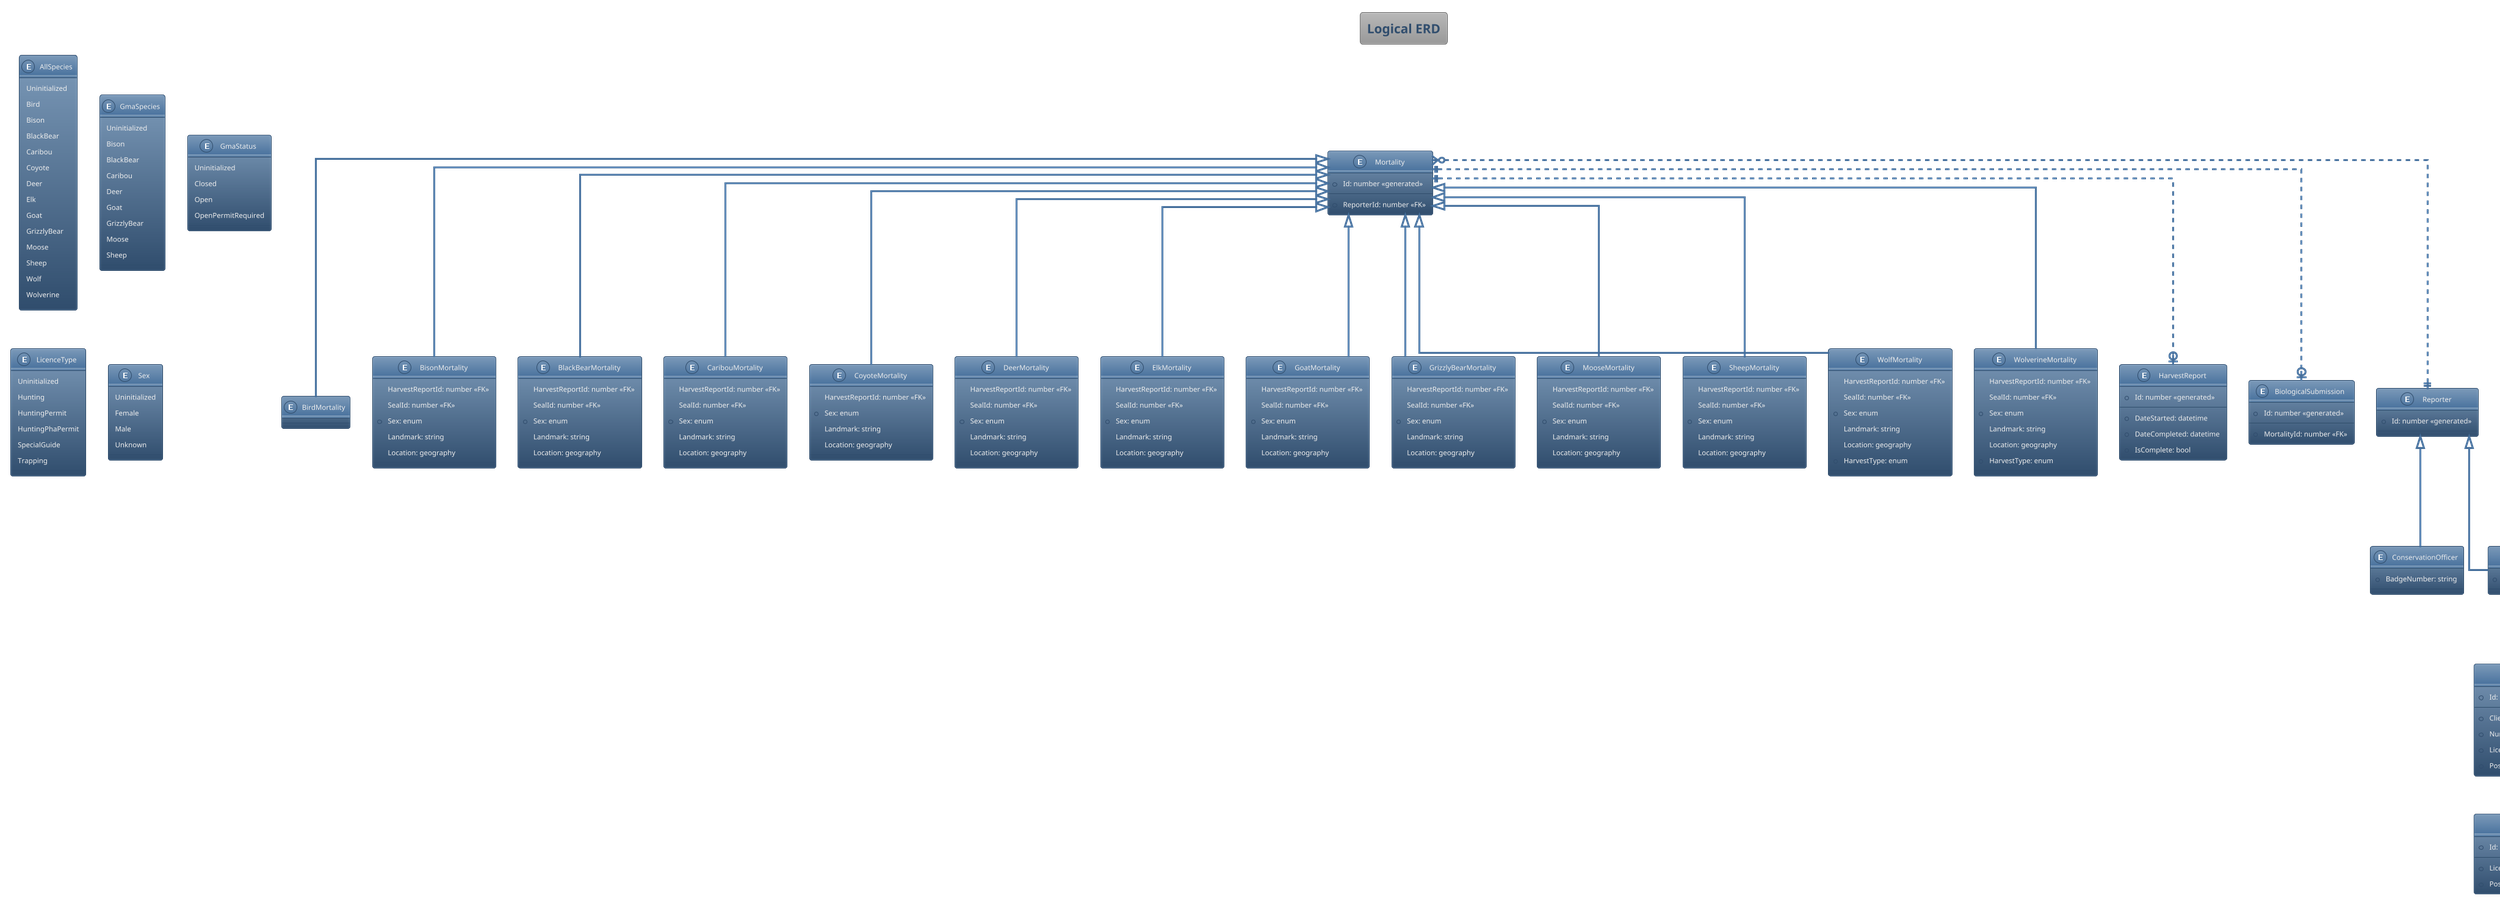 @startuml logical-erd
!theme spacelab
title Logical ERD

' avoid problems with angled crows feet
skinparam linetype ortho

' Entities

entity "HarvestReport" as harvest_report {
    *Id: number <<generated>>
    --
    *DateStarted: datetime
    *DateCompleted: datetime
    *IsComplete: bool
}

together {
    entity "Mortality" as mortality {
        *Id: number <<generated>>
        --
        *ReporterId: number <<FK>>
    }
    entity "BirdMortality" as bird_mortality {
    }
    entity "BisonMortality" as bison_mortality {
        HarvestReportId: number <<FK>>
        SealId: number <<FK>>
        *Sex: enum
        Landmark: string
        Location: geography
    }
    entity "BlackBearMortality" as black_bear_mortality {
        HarvestReportId: number <<FK>>
        SealId: number <<FK>>
        *Sex: enum
        Landmark: string
        Location: geography
    }
    entity "CaribouMortality" as caribou_mortality {
        HarvestReportId: number <<FK>>
        SealId: number <<FK>>
        *Sex: enum
        Landmark: string
        Location: geography
    }
    entity "CoyoteMortality" as coyote_mortality {
        HarvestReportId: number <<FK>>
        *Sex: enum
        Landmark: string
        Location: geography
    }
    entity "DeerMortality" as deer_mortality {
        HarvestReportId: number <<FK>>
        SealId: number <<FK>>
        *Sex: enum
        Landmark: string
        Location: geography
    }
    entity "ElkMortality" as elk_mortality {
        HarvestReportId: number <<FK>>
        SealId: number <<FK>>
        *Sex: enum
        Landmark: string
        Location: geography
    }
    entity "GoatMortality" as goat_mortality {
        HarvestReportId: number <<FK>>
        SealId: number <<FK>>
        *Sex: enum
        Landmark: string
        Location: geography
    }
    entity "GrizzlyBearMortality" as grizzly_bear_mortality {
        HarvestReportId: number <<FK>>
        SealId: number <<FK>>
        *Sex: enum
        Landmark: string
        Location: geography
    }
    entity "MooseMortality" as moose_mortality {
        HarvestReportId: number <<FK>>
        SealId: number <<FK>>
        *Sex: enum
        Landmark: string
        Location: geography
    }
    entity "SheepMortality" as sheep_mortality {
        HarvestReportId: number <<FK>>
        SealId: number <<FK>>
        *Sex: enum
        Landmark: string
        Location: geography
    }
    entity "WolfMortality" as wolf_mortality {
        HarvestReportId: number <<FK>>
        SealId: number <<FK>>
        *Sex: enum
        Landmark: string
        Location: geography
        *HarvestType: enum
    }
    entity "WolverineMortality" as wolverine_mortality {
        HarvestReportId: number <<FK>>
        SealId: number <<FK>>
        *Sex: enum
        Landmark: string
        Location: geography
        *HarvestType: enum
    }
}

entity "BiologicalSubmission" as biological_submission {
    *Id: number <<generated>>
    --
    *MortalityId: number <<FK>>
}

together {
    entity "Reporter" as reporter {
    *Id: number <<generated>>
    }
    
    entity "ConservationOfficer" as conservation_officer {
    *BadgeNumber: string
    }

    together {
        entity "Client" as client {
        *EnvClientId: string
        }

        entity "Licence" as licence {
            *Id: number <<generated>>
            --
            *ClientId: number <<FK>>
            *Number: string
            *LicenceType: enum
            *PosseId: number <<shadow>>
        }

        entity "Seal" as seal {
            *Id: number <<generated>>
            --
            *LicenceId: number <<FK>>
            *PosseId: number <<shadow>>
        }
    }
}

entity "GameManagementArea" as game_management_area {
    *Id: number <<generated>>
    --
    *Zone: string
    *Subzone: string
    Area: string <<computed>>
}

entity "GameManagementAreaSpecies" as game_management_area_species {
    *Id: number <<generated>>
    --
    *GameManagementAreaId: number <<FK>>
    *GmaSpecies: enum
}

entity "GameManagementAreaSchedule" as game_management_area_schedule {
    *Id: number <<generated>>
    --
    *GameManagementAreaSpeciesId: number <<FK>>
    *GmaStatus: enum
    *PeriodStart: date
    *PeriodEnd: date
}

entity "GameManagementUnit" as game_management_unit {
    *Id: number <<generated>>
    --
    *Name: string
    *Number: string
    *ActiveFrom: date
    *ActiveTo: date
}

' Inheritance

reporter <|-- client
reporter <|-- conservation_officer

mortality <|-- bird_mortality
mortality <|-- bison_mortality
mortality <|-- black_bear_mortality
mortality <|-- caribou_mortality
mortality <|-- coyote_mortality
mortality <|-- deer_mortality
mortality <|-- elk_mortality
mortality <|-- goat_mortality
mortality <|-- grizzly_bear_mortality
mortality <|-- moose_mortality
mortality <|-- sheep_mortality
mortality <|-- wolf_mortality
mortality <|-- wolverine_mortality

' Relationships

mortality ||..o| biological_submission
mortality }o..|| reporter
mortality ||..o| harvest_report

client ||..o{ licence
licence ||..o{ seal

game_management_area ||..{ game_management_area_species
game_management_area_species ||..{ game_management_area_schedule
game_management_unit }..{ game_management_area_species

' Enums

enum "AllSpecies" as all_species {
Uninitialized
Bird
Bison
BlackBear
Caribou
Coyote
Deer
Elk
Goat
GrizzlyBear
Moose
Sheep
Wolf
Wolverine
}

enum "GmaSpecies" as gma_species {
Uninitialized
Bison
BlackBear
Caribou
Deer
Goat
GrizzlyBear
Moose
Sheep
}

enum "GmaStatus" as gma_status {
Uninitialized
Closed
Open
OpenPermitRequired
}

enum "LicenceType" as licence_type {
Uninitialized
Hunting
HuntingPermit
HuntingPhaPermit
SpecialGuide
Trapping
}

enum "Sex" as sex {
Uninitialized
Female
Male
Unknown
}
@enduml